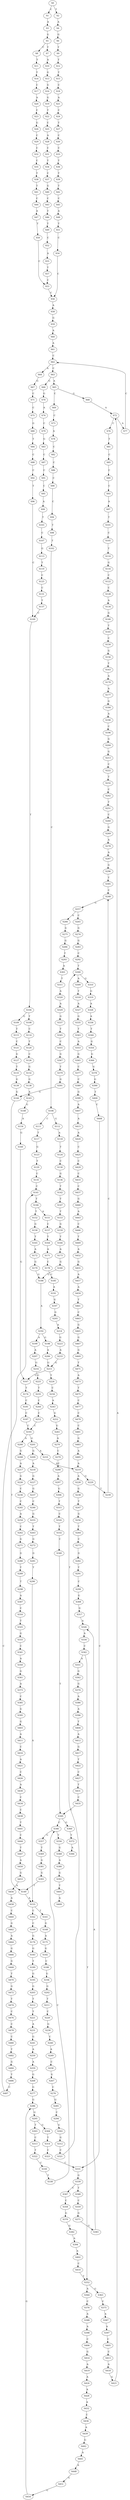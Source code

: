 strict digraph  {
	S0 -> S1 [ label = C ];
	S0 -> S2 [ label = T ];
	S1 -> S3 [ label = A ];
	S2 -> S4 [ label = A ];
	S3 -> S5 [ label = G ];
	S4 -> S6 [ label = G ];
	S5 -> S7 [ label = T ];
	S5 -> S8 [ label = C ];
	S6 -> S9 [ label = T ];
	S7 -> S10 [ label = A ];
	S8 -> S11 [ label = T ];
	S9 -> S12 [ label = T ];
	S10 -> S13 [ label = G ];
	S11 -> S14 [ label = T ];
	S12 -> S15 [ label = T ];
	S13 -> S16 [ label = G ];
	S14 -> S17 [ label = C ];
	S15 -> S18 [ label = C ];
	S16 -> S19 [ label = G ];
	S17 -> S20 [ label = A ];
	S18 -> S21 [ label = A ];
	S19 -> S22 [ label = T ];
	S20 -> S23 [ label = C ];
	S21 -> S24 [ label = C ];
	S22 -> S25 [ label = C ];
	S23 -> S26 [ label = G ];
	S24 -> S27 [ label = T ];
	S25 -> S28 [ label = A ];
	S26 -> S29 [ label = C ];
	S27 -> S30 [ label = C ];
	S28 -> S31 [ label = C ];
	S29 -> S32 [ label = C ];
	S30 -> S33 [ label = C ];
	S31 -> S34 [ label = T ];
	S32 -> S35 [ label = C ];
	S33 -> S36 [ label = T ];
	S34 -> S37 [ label = C ];
	S35 -> S38 [ label = T ];
	S36 -> S39 [ label = T ];
	S37 -> S40 [ label = G ];
	S38 -> S41 [ label = T ];
	S39 -> S42 [ label = T ];
	S40 -> S43 [ label = C ];
	S41 -> S44 [ label = C ];
	S42 -> S45 [ label = C ];
	S43 -> S46 [ label = T ];
	S44 -> S47 [ label = A ];
	S45 -> S48 [ label = A ];
	S46 -> S49 [ label = T ];
	S47 -> S50 [ label = T ];
	S48 -> S51 [ label = T ];
	S49 -> S52 [ label = C ];
	S50 -> S53 [ label = C ];
	S51 -> S54 [ label = C ];
	S52 -> S55 [ label = A ];
	S53 -> S56 [ label = C ];
	S54 -> S56 [ label = C ];
	S55 -> S57 [ label = T ];
	S56 -> S58 [ label = A ];
	S57 -> S53 [ label = C ];
	S58 -> S59 [ label = G ];
	S59 -> S60 [ label = A ];
	S60 -> S61 [ label = A ];
	S61 -> S62 [ label = C ];
	S62 -> S63 [ label = C ];
	S62 -> S64 [ label = A ];
	S63 -> S65 [ label = A ];
	S63 -> S66 [ label = G ];
	S64 -> S67 [ label = G ];
	S65 -> S68 [ label = G ];
	S65 -> S69 [ label = C ];
	S66 -> S70 [ label = G ];
	S67 -> S71 [ label = C ];
	S68 -> S72 [ label = A ];
	S69 -> S73 [ label = C ];
	S70 -> S74 [ label = A ];
	S71 -> S75 [ label = C ];
	S72 -> S76 [ label = C ];
	S72 -> S77 [ label = A ];
	S73 -> S78 [ label = A ];
	S74 -> S79 [ label = C ];
	S75 -> S80 [ label = G ];
	S76 -> S81 [ label = T ];
	S77 -> S62 [ label = C ];
	S78 -> S82 [ label = C ];
	S79 -> S83 [ label = G ];
	S80 -> S84 [ label = T ];
	S81 -> S85 [ label = C ];
	S82 -> S86 [ label = C ];
	S83 -> S87 [ label = C ];
	S84 -> S88 [ label = C ];
	S85 -> S89 [ label = C ];
	S86 -> S90 [ label = C ];
	S87 -> S91 [ label = C ];
	S88 -> S92 [ label = C ];
	S89 -> S93 [ label = C ];
	S90 -> S94 [ label = C ];
	S91 -> S95 [ label = C ];
	S92 -> S96 [ label = T ];
	S93 -> S97 [ label = A ];
	S94 -> S98 [ label = T ];
	S95 -> S99 [ label = A ];
	S96 -> S100 [ label = C ];
	S97 -> S101 [ label = T ];
	S98 -> S102 [ label = T ];
	S99 -> S103 [ label = T ];
	S100 -> S104 [ label = T ];
	S101 -> S105 [ label = C ];
	S102 -> S106 [ label = C ];
	S103 -> S107 [ label = C ];
	S104 -> S108 [ label = T ];
	S104 -> S109 [ label = G ];
	S105 -> S110 [ label = T ];
	S106 -> S111 [ label = C ];
	S106 -> S112 [ label = G ];
	S107 -> S113 [ label = G ];
	S108 -> S114 [ label = C ];
	S109 -> S115 [ label = T ];
	S110 -> S116 [ label = G ];
	S111 -> S117 [ label = T ];
	S112 -> S118 [ label = A ];
	S113 -> S119 [ label = T ];
	S114 -> S120 [ label = T ];
	S115 -> S121 [ label = C ];
	S116 -> S122 [ label = C ];
	S117 -> S123 [ label = G ];
	S118 -> S124 [ label = T ];
	S119 -> S125 [ label = C ];
	S120 -> S126 [ label = C ];
	S121 -> S127 [ label = G ];
	S122 -> S128 [ label = C ];
	S123 -> S129 [ label = T ];
	S124 -> S130 [ label = C ];
	S125 -> S131 [ label = C ];
	S126 -> S132 [ label = G ];
	S127 -> S133 [ label = T ];
	S128 -> S134 [ label = A ];
	S129 -> S135 [ label = C ];
	S130 -> S136 [ label = G ];
	S131 -> S137 [ label = T ];
	S132 -> S138 [ label = G ];
	S133 -> S139 [ label = G ];
	S134 -> S140 [ label = G ];
	S135 -> S141 [ label = C ];
	S136 -> S142 [ label = T ];
	S137 -> S100 [ label = C ];
	S138 -> S143 [ label = A ];
	S139 -> S144 [ label = G ];
	S140 -> S145 [ label = T ];
	S141 -> S146 [ label = T ];
	S142 -> S147 [ label = T ];
	S143 -> S148 [ label = G ];
	S144 -> S149 [ label = T ];
	S145 -> S150 [ label = C ];
	S146 -> S151 [ label = A ];
	S146 -> S152 [ label = T ];
	S147 -> S153 [ label = T ];
	S148 -> S154 [ label = A ];
	S149 -> S155 [ label = A ];
	S150 -> S156 [ label = G ];
	S151 -> S157 [ label = C ];
	S152 -> S158 [ label = G ];
	S153 -> S159 [ label = G ];
	S154 -> S160 [ label = G ];
	S155 -> S161 [ label = T ];
	S155 -> S162 [ label = C ];
	S156 -> S163 [ label = T ];
	S157 -> S164 [ label = T ];
	S158 -> S165 [ label = T ];
	S159 -> S166 [ label = T ];
	S160 -> S167 [ label = G ];
	S161 -> S168 [ label = G ];
	S162 -> S169 [ label = C ];
	S163 -> S170 [ label = A ];
	S164 -> S171 [ label = A ];
	S165 -> S172 [ label = A ];
	S166 -> S173 [ label = A ];
	S167 -> S174 [ label = T ];
	S168 -> S175 [ label = A ];
	S169 -> S176 [ label = G ];
	S170 -> S177 [ label = A ];
	S171 -> S178 [ label = C ];
	S172 -> S179 [ label = G ];
	S173 -> S180 [ label = G ];
	S174 -> S181 [ label = C ];
	S175 -> S182 [ label = G ];
	S176 -> S183 [ label = G ];
	S177 -> S184 [ label = G ];
	S178 -> S185 [ label = C ];
	S179 -> S186 [ label = G ];
	S180 -> S186 [ label = G ];
	S181 -> S187 [ label = C ];
	S182 -> S188 [ label = C ];
	S183 -> S189 [ label = T ];
	S184 -> S190 [ label = A ];
	S185 -> S191 [ label = A ];
	S186 -> S192 [ label = A ];
	S187 -> S193 [ label = C ];
	S188 -> S194 [ label = G ];
	S189 -> S195 [ label = G ];
	S190 -> S196 [ label = C ];
	S191 -> S197 [ label = G ];
	S192 -> S198 [ label = G ];
	S192 -> S199 [ label = A ];
	S193 -> S200 [ label = A ];
	S193 -> S201 [ label = G ];
	S194 -> S202 [ label = G ];
	S195 -> S203 [ label = G ];
	S196 -> S204 [ label = G ];
	S197 -> S205 [ label = G ];
	S198 -> S206 [ label = A ];
	S199 -> S207 [ label = A ];
	S200 -> S208 [ label = G ];
	S201 -> S209 [ label = G ];
	S201 -> S210 [ label = A ];
	S202 -> S211 [ label = T ];
	S203 -> S212 [ label = T ];
	S204 -> S213 [ label = G ];
	S205 -> S214 [ label = A ];
	S206 -> S215 [ label = G ];
	S207 -> S216 [ label = G ];
	S208 -> S217 [ label = A ];
	S209 -> S218 [ label = A ];
	S210 -> S219 [ label = A ];
	S211 -> S220 [ label = C ];
	S212 -> S221 [ label = T ];
	S213 -> S222 [ label = C ];
	S214 -> S223 [ label = G ];
	S215 -> S224 [ label = T ];
	S215 -> S167 [ label = G ];
	S216 -> S225 [ label = G ];
	S217 -> S226 [ label = G ];
	S218 -> S227 [ label = G ];
	S219 -> S228 [ label = A ];
	S219 -> S229 [ label = G ];
	S220 -> S230 [ label = G ];
	S221 -> S231 [ label = A ];
	S222 -> S232 [ label = T ];
	S223 -> S233 [ label = A ];
	S224 -> S234 [ label = C ];
	S225 -> S235 [ label = T ];
	S226 -> S236 [ label = C ];
	S227 -> S237 [ label = G ];
	S228 -> S238 [ label = G ];
	S229 -> S239 [ label = T ];
	S230 -> S240 [ label = C ];
	S231 -> S241 [ label = G ];
	S232 -> S242 [ label = C ];
	S233 -> S215 [ label = G ];
	S234 -> S243 [ label = A ];
	S235 -> S244 [ label = C ];
	S236 -> S245 [ label = C ];
	S237 -> S246 [ label = C ];
	S238 -> S247 [ label = T ];
	S239 -> S248 [ label = C ];
	S240 -> S249 [ label = A ];
	S241 -> S250 [ label = A ];
	S242 -> S251 [ label = T ];
	S243 -> S252 [ label = G ];
	S244 -> S253 [ label = C ];
	S245 -> S254 [ label = A ];
	S246 -> S255 [ label = G ];
	S247 -> S256 [ label = G ];
	S248 -> S257 [ label = G ];
	S249 -> S258 [ label = C ];
	S250 -> S259 [ label = A ];
	S251 -> S260 [ label = C ];
	S252 -> S261 [ label = G ];
	S253 -> S193 [ label = C ];
	S254 -> S262 [ label = C ];
	S255 -> S263 [ label = T ];
	S256 -> S264 [ label = T ];
	S257 -> S265 [ label = C ];
	S257 -> S266 [ label = A ];
	S258 -> S267 [ label = G ];
	S259 -> S268 [ label = G ];
	S260 -> S269 [ label = G ];
	S261 -> S270 [ label = A ];
	S262 -> S271 [ label = G ];
	S263 -> S272 [ label = G ];
	S264 -> S273 [ label = C ];
	S265 -> S274 [ label = G ];
	S266 -> S275 [ label = G ];
	S267 -> S276 [ label = C ];
	S268 -> S277 [ label = G ];
	S269 -> S278 [ label = A ];
	S270 -> S279 [ label = C ];
	S271 -> S280 [ label = G ];
	S272 -> S281 [ label = G ];
	S273 -> S282 [ label = G ];
	S274 -> S283 [ label = G ];
	S275 -> S284 [ label = G ];
	S276 -> S285 [ label = G ];
	S277 -> S286 [ label = G ];
	S278 -> S287 [ label = A ];
	S279 -> S288 [ label = C ];
	S280 -> S289 [ label = T ];
	S281 -> S290 [ label = T ];
	S282 -> S291 [ label = T ];
	S283 -> S292 [ label = C ];
	S284 -> S293 [ label = T ];
	S285 -> S294 [ label = C ];
	S286 -> S295 [ label = G ];
	S287 -> S296 [ label = G ];
	S288 -> S297 [ label = A ];
	S289 -> S298 [ label = T ];
	S290 -> S155 [ label = A ];
	S291 -> S299 [ label = C ];
	S292 -> S300 [ label = T ];
	S293 -> S301 [ label = A ];
	S294 -> S302 [ label = G ];
	S295 -> S303 [ label = T ];
	S295 -> S304 [ label = G ];
	S296 -> S305 [ label = T ];
	S297 -> S306 [ label = G ];
	S298 -> S307 [ label = A ];
	S299 -> S308 [ label = G ];
	S300 -> S309 [ label = A ];
	S300 -> S310 [ label = G ];
	S301 -> S311 [ label = T ];
	S302 -> S312 [ label = G ];
	S303 -> S313 [ label = C ];
	S304 -> S314 [ label = T ];
	S305 -> S248 [ label = C ];
	S306 -> S315 [ label = T ];
	S307 -> S316 [ label = C ];
	S308 -> S317 [ label = G ];
	S309 -> S318 [ label = T ];
	S310 -> S319 [ label = G ];
	S311 -> S320 [ label = A ];
	S312 -> S321 [ label = C ];
	S313 -> S322 [ label = T ];
	S314 -> S323 [ label = C ];
	S315 -> S324 [ label = C ];
	S316 -> S325 [ label = T ];
	S317 -> S326 [ label = A ];
	S318 -> S327 [ label = A ];
	S319 -> S328 [ label = A ];
	S320 -> S329 [ label = A ];
	S321 -> S300 [ label = T ];
	S322 -> S330 [ label = C ];
	S323 -> S331 [ label = C ];
	S324 -> S332 [ label = T ];
	S325 -> S333 [ label = G ];
	S326 -> S334 [ label = A ];
	S327 -> S335 [ label = G ];
	S328 -> S336 [ label = A ];
	S329 -> S337 [ label = G ];
	S330 -> S338 [ label = T ];
	S331 -> S339 [ label = G ];
	S332 -> S340 [ label = C ];
	S333 -> S341 [ label = C ];
	S334 -> S342 [ label = C ];
	S335 -> S343 [ label = T ];
	S336 -> S344 [ label = T ];
	S337 -> S345 [ label = T ];
	S338 -> S346 [ label = C ];
	S339 -> S347 [ label = C ];
	S339 -> S348 [ label = T ];
	S340 -> S349 [ label = T ];
	S341 -> S350 [ label = A ];
	S342 -> S351 [ label = A ];
	S342 -> S352 [ label = T ];
	S343 -> S353 [ label = A ];
	S344 -> S354 [ label = G ];
	S345 -> S355 [ label = C ];
	S346 -> S356 [ label = T ];
	S346 -> S357 [ label = G ];
	S347 -> S358 [ label = C ];
	S348 -> S359 [ label = C ];
	S349 -> S346 [ label = C ];
	S349 -> S360 [ label = G ];
	S350 -> S361 [ label = G ];
	S351 -> S362 [ label = G ];
	S352 -> S363 [ label = G ];
	S352 -> S364 [ label = A ];
	S353 -> S365 [ label = G ];
	S354 -> S366 [ label = G ];
	S355 -> S367 [ label = G ];
	S356 -> S368 [ label = G ];
	S357 -> S369 [ label = T ];
	S358 -> S370 [ label = G ];
	S359 -> S371 [ label = G ];
	S360 -> S372 [ label = T ];
	S361 -> S373 [ label = A ];
	S362 -> S374 [ label = G ];
	S363 -> S375 [ label = C ];
	S364 -> S376 [ label = C ];
	S365 -> S377 [ label = C ];
	S366 -> S378 [ label = G ];
	S367 -> S379 [ label = T ];
	S368 -> S380 [ label = A ];
	S369 -> S381 [ label = G ];
	S370 -> S382 [ label = G ];
	S371 -> S383 [ label = G ];
	S372 -> S384 [ label = A ];
	S373 -> S385 [ label = C ];
	S374 -> S386 [ label = A ];
	S375 -> S387 [ label = A ];
	S376 -> S388 [ label = A ];
	S377 -> S389 [ label = C ];
	S378 -> S390 [ label = G ];
	S379 -> S391 [ label = G ];
	S380 -> S392 [ label = G ];
	S381 -> S393 [ label = G ];
	S382 -> S394 [ label = A ];
	S383 -> S326 [ label = A ];
	S385 -> S395 [ label = G ];
	S386 -> S396 [ label = A ];
	S387 -> S397 [ label = A ];
	S388 -> S398 [ label = A ];
	S389 -> S399 [ label = G ];
	S390 -> S400 [ label = T ];
	S391 -> S144 [ label = G ];
	S392 -> S401 [ label = T ];
	S393 -> S149 [ label = T ];
	S394 -> S402 [ label = A ];
	S395 -> S403 [ label = G ];
	S396 -> S404 [ label = T ];
	S397 -> S405 [ label = C ];
	S398 -> S406 [ label = C ];
	S399 -> S407 [ label = A ];
	S400 -> S408 [ label = C ];
	S401 -> S409 [ label = A ];
	S402 -> S410 [ label = C ];
	S403 -> S411 [ label = A ];
	S404 -> S412 [ label = A ];
	S405 -> S413 [ label = C ];
	S406 -> S414 [ label = G ];
	S407 -> S415 [ label = A ];
	S408 -> S331 [ label = C ];
	S410 -> S352 [ label = T ];
	S411 -> S416 [ label = C ];
	S412 -> S417 [ label = G ];
	S413 -> S418 [ label = A ];
	S414 -> S419 [ label = A ];
	S415 -> S420 [ label = A ];
	S416 -> S421 [ label = A ];
	S417 -> S422 [ label = T ];
	S418 -> S423 [ label = G ];
	S419 -> S424 [ label = A ];
	S420 -> S425 [ label = C ];
	S421 -> S426 [ label = C ];
	S422 -> S427 [ label = C ];
	S423 -> S72 [ label = A ];
	S424 -> S428 [ label = A ];
	S425 -> S429 [ label = C ];
	S426 -> S430 [ label = A ];
	S427 -> S431 [ label = T ];
	S428 -> S432 [ label = A ];
	S429 -> S433 [ label = C ];
	S430 -> S434 [ label = C ];
	S431 -> S435 [ label = C ];
	S432 -> S436 [ label = C ];
	S433 -> S437 [ label = C ];
	S434 -> S438 [ label = C ];
	S435 -> S349 [ label = T ];
	S436 -> S439 [ label = A ];
	S437 -> S440 [ label = G ];
	S438 -> S441 [ label = T ];
	S439 -> S442 [ label = G ];
	S440 -> S443 [ label = A ];
	S441 -> S444 [ label = C ];
	S442 -> S445 [ label = A ];
	S443 -> S446 [ label = C ];
	S444 -> S447 [ label = T ];
	S445 -> S448 [ label = A ];
	S446 -> S449 [ label = T ];
	S447 -> S450 [ label = A ];
	S448 -> S451 [ label = G ];
	S449 -> S452 [ label = A ];
	S450 -> S453 [ label = G ];
	S451 -> S454 [ label = G ];
	S452 -> S455 [ label = G ];
	S453 -> S456 [ label = A ];
	S454 -> S286 [ label = G ];
	S455 -> S457 [ label = A ];
	S456 -> S458 [ label = A ];
	S457 -> S459 [ label = A ];
	S458 -> S460 [ label = C ];
	S459 -> S461 [ label = T ];
	S460 -> S462 [ label = G ];
	S461 -> S463 [ label = C ];
	S462 -> S464 [ label = A ];
	S463 -> S465 [ label = G ];
	S464 -> S466 [ label = G ];
	S465 -> S467 [ label = G ];
	S466 -> S468 [ label = G ];
	S467 -> S469 [ label = G ];
	S468 -> S470 [ label = T ];
	S469 -> S471 [ label = T ];
	S470 -> S472 [ label = G ];
	S471 -> S473 [ label = A ];
	S472 -> S474 [ label = T ];
	S473 -> S475 [ label = T ];
	S474 -> S476 [ label = C ];
	S475 -> S477 [ label = C ];
	S476 -> S478 [ label = C ];
	S477 -> S479 [ label = C ];
	S478 -> S480 [ label = C ];
	S479 -> S481 [ label = C ];
	S480 -> S482 [ label = T ];
	S481 -> S483 [ label = G ];
	S482 -> S484 [ label = G ];
	S483 -> S485 [ label = A ];
	S484 -> S486 [ label = T ];
	S485 -> S219 [ label = A ];
	S486 -> S487 [ label = C ];
	S487 -> S141 [ label = C ];
}
